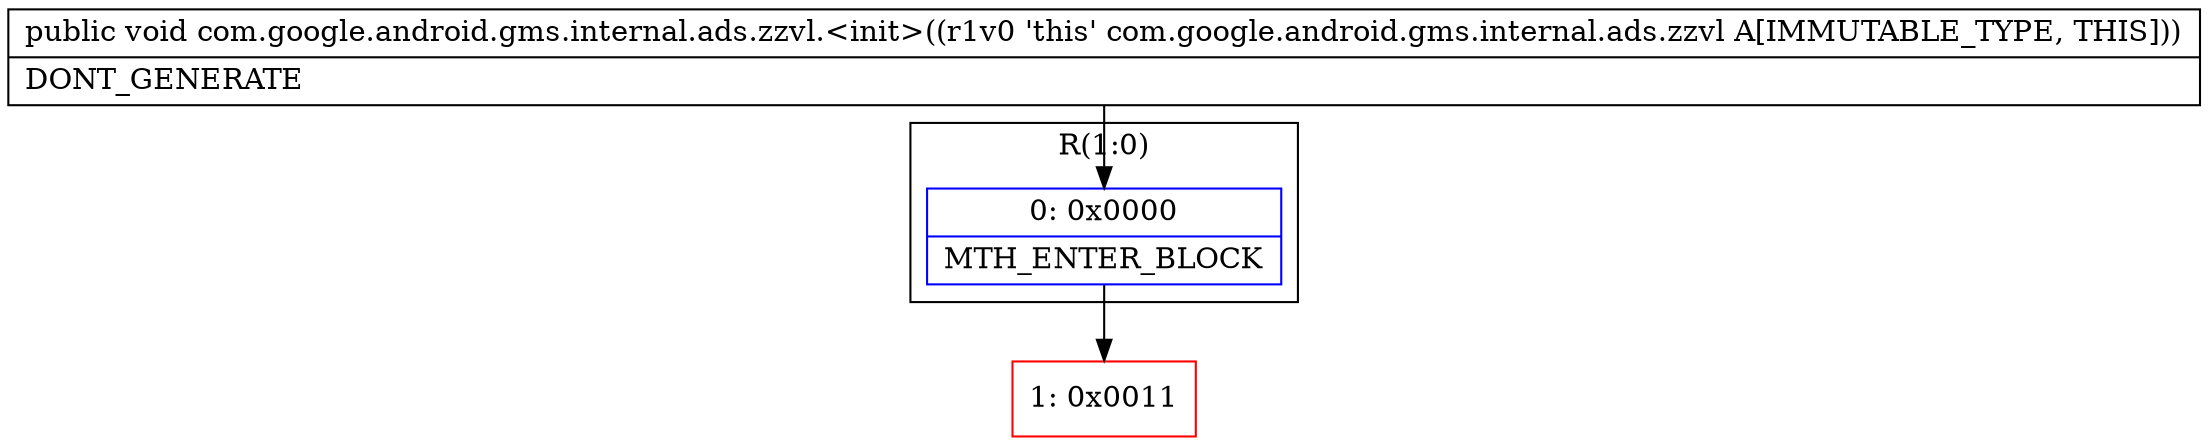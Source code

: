 digraph "CFG forcom.google.android.gms.internal.ads.zzvl.\<init\>()V" {
subgraph cluster_Region_1121294391 {
label = "R(1:0)";
node [shape=record,color=blue];
Node_0 [shape=record,label="{0\:\ 0x0000|MTH_ENTER_BLOCK\l}"];
}
Node_1 [shape=record,color=red,label="{1\:\ 0x0011}"];
MethodNode[shape=record,label="{public void com.google.android.gms.internal.ads.zzvl.\<init\>((r1v0 'this' com.google.android.gms.internal.ads.zzvl A[IMMUTABLE_TYPE, THIS]))  | DONT_GENERATE\l}"];
MethodNode -> Node_0;
Node_0 -> Node_1;
}

